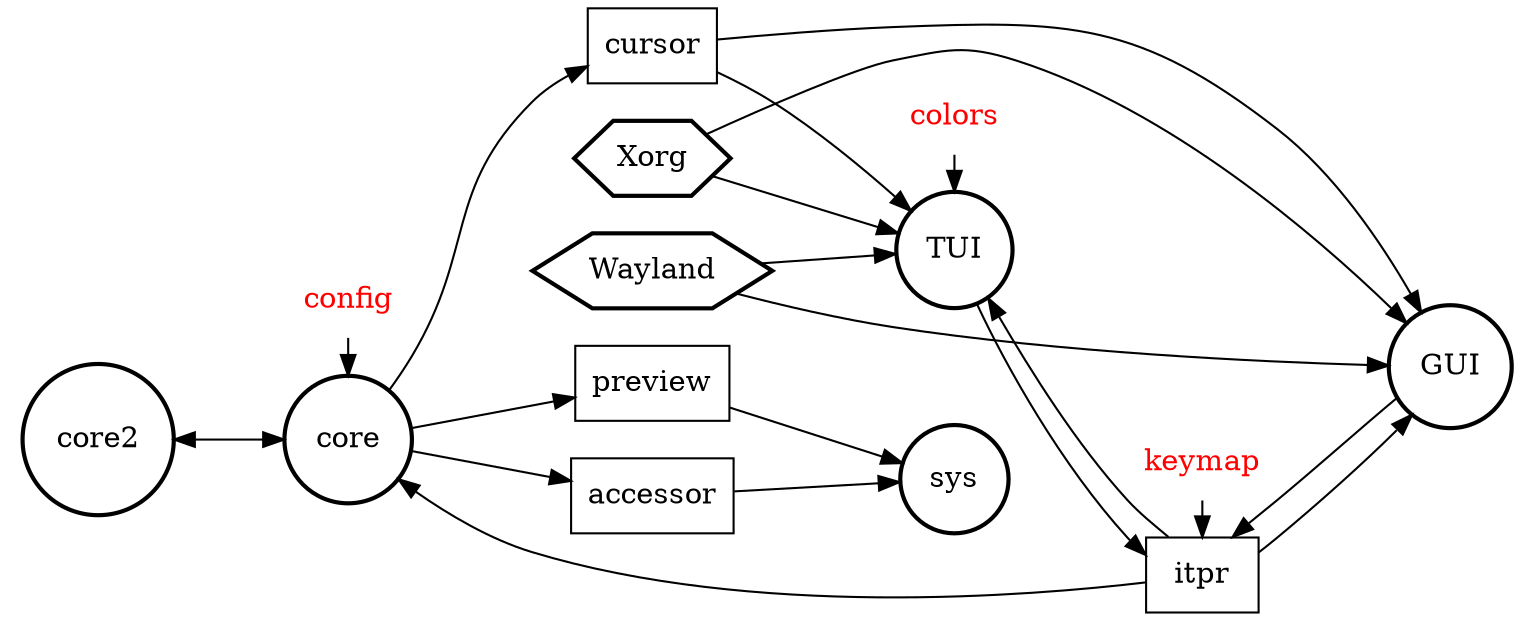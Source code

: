 digraph G {
  graph [rankdir="LR" overlap=false root=core ratio=0.4];

  node [shape=none fontcolor=red];
  cfg [label="config"];
  col [label="colors"];
  map [label="keymap"];

  node [shape=box style=solid fontcolor=black];
  itpr [label="itpr"];
  acsr [label="accessor"];
  prvw [label="preview"];
  curs [label="cursor"];

  node [shape=hexagon style=bold fontcolor=black];
  X  [label="Xorg"];
  W  [label="Wayland"];

  node [shape=circle style=bold fontcolor=black];
  ui [label="TUI"];
  ui2 [label="GUI"];
  core [label="core"];

  edge [fontsize=9 fontcolor=gray];
  X -> ui, ui2;
  W -> ui, ui2;

  ui, ui2 -> itpr -> core;

  itpr -> ui; // [label="cmds"];

  itpr -> ui2;
  curs -> ui2;

  core2 -> core [dir=both];
  acsr, prvw -> sys;

  core -> prvw;
  core -> acsr;
  core -> curs;
  curs -> ui;

  // edge [constraint=false];
  col -> ui;
  cfg -> core; // [label="behaviour"];
  map -> itpr; // [label="dispatch"];

  // R -> ui, core, itpr, X [shape=none];


  // { rank="same"; X; ui; itpr; core; }
  // { rank="same"; ui; core; }
  // { rank="same"; col; map; cfg; }
  // { rank="same"; acsr; prvw; }
  // { rank="same"; itpr; curs; }
  { rank="same"; cfg; core; }
  { rank="same"; col; ui; }
  { rank="same"; map; itpr; }
  // subgraph cluster_gui { ui, X; }
}
